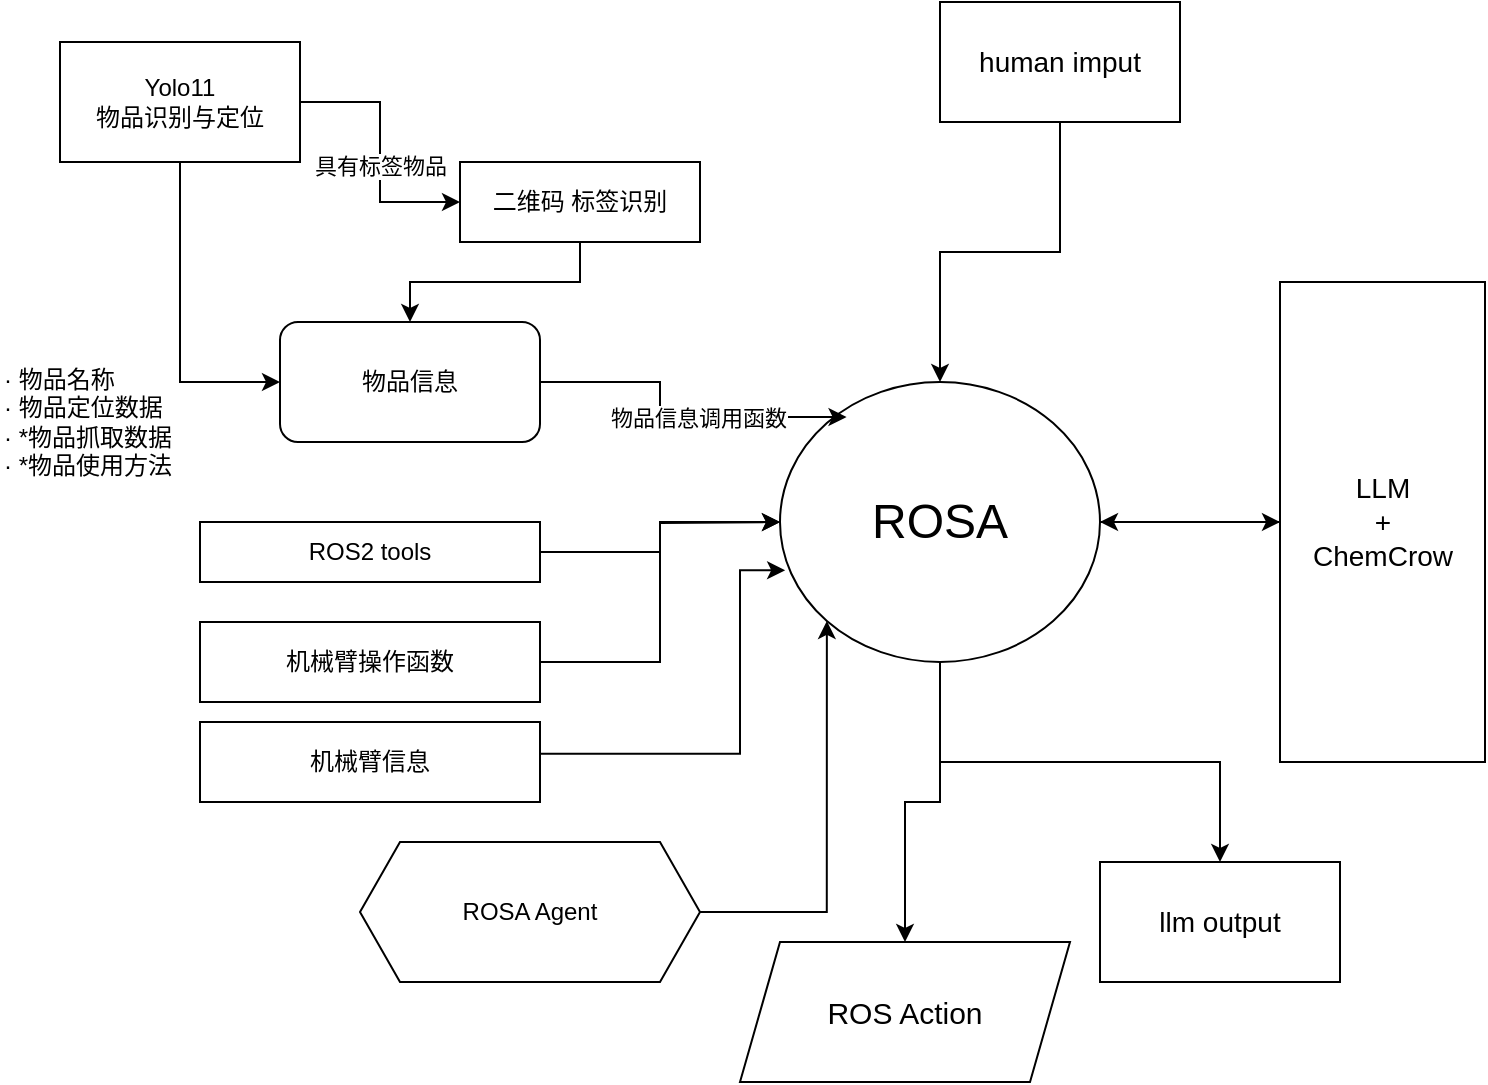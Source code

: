 <mxfile version="24.8.6">
  <diagram id="kgpKYQtTHZ0yAKxKKP6v" name="Page-1">
    <mxGraphModel dx="1221" dy="759" grid="1" gridSize="10" guides="1" tooltips="1" connect="1" arrows="1" fold="1" page="1" pageScale="1" pageWidth="850" pageHeight="1100" math="0" shadow="0">
      <root>
        <mxCell id="0" />
        <mxCell id="1" parent="0" />
        <mxCell id="T7KqqAWFQcqHIaZQAKyY-26" style="edgeStyle=orthogonalEdgeStyle;rounded=0;orthogonalLoop=1;jettySize=auto;html=1;" edge="1" parent="1" source="T7KqqAWFQcqHIaZQAKyY-3" target="T7KqqAWFQcqHIaZQAKyY-27">
          <mxGeometry relative="1" as="geometry">
            <mxPoint x="485" y="480" as="targetPoint" />
          </mxGeometry>
        </mxCell>
        <mxCell id="T7KqqAWFQcqHIaZQAKyY-37" value="" style="edgeStyle=orthogonalEdgeStyle;rounded=0;orthogonalLoop=1;jettySize=auto;html=1;" edge="1" parent="1" source="T7KqqAWFQcqHIaZQAKyY-3" target="T7KqqAWFQcqHIaZQAKyY-36">
          <mxGeometry relative="1" as="geometry" />
        </mxCell>
        <mxCell id="T7KqqAWFQcqHIaZQAKyY-39" style="edgeStyle=orthogonalEdgeStyle;rounded=0;orthogonalLoop=1;jettySize=auto;html=1;" edge="1" parent="1" source="T7KqqAWFQcqHIaZQAKyY-3" target="T7KqqAWFQcqHIaZQAKyY-40">
          <mxGeometry relative="1" as="geometry">
            <mxPoint x="540" y="400" as="targetPoint" />
          </mxGeometry>
        </mxCell>
        <mxCell id="T7KqqAWFQcqHIaZQAKyY-3" value="&lt;font style=&quot;font-size: 24px;&quot;&gt;ROSA&lt;/font&gt;" style="ellipse;whiteSpace=wrap;html=1;" vertex="1" parent="1">
          <mxGeometry x="430" y="220" width="160" height="140" as="geometry" />
        </mxCell>
        <mxCell id="T7KqqAWFQcqHIaZQAKyY-4" value="物品信息" style="rounded=1;whiteSpace=wrap;html=1;" vertex="1" parent="1">
          <mxGeometry x="180" y="190" width="130" height="60" as="geometry" />
        </mxCell>
        <mxCell id="T7KqqAWFQcqHIaZQAKyY-8" style="edgeStyle=orthogonalEdgeStyle;rounded=0;orthogonalLoop=1;jettySize=auto;html=1;entryX=0;entryY=0.5;entryDx=0;entryDy=0;" edge="1" parent="1" source="T7KqqAWFQcqHIaZQAKyY-5" target="T7KqqAWFQcqHIaZQAKyY-6">
          <mxGeometry relative="1" as="geometry" />
        </mxCell>
        <mxCell id="T7KqqAWFQcqHIaZQAKyY-9" value="具有标签物品" style="edgeLabel;html=1;align=center;verticalAlign=middle;resizable=0;points=[];" vertex="1" connectable="0" parent="T7KqqAWFQcqHIaZQAKyY-8">
          <mxGeometry x="0.103" relative="1" as="geometry">
            <mxPoint as="offset" />
          </mxGeometry>
        </mxCell>
        <mxCell id="T7KqqAWFQcqHIaZQAKyY-10" style="edgeStyle=orthogonalEdgeStyle;rounded=0;orthogonalLoop=1;jettySize=auto;html=1;entryX=0;entryY=0.5;entryDx=0;entryDy=0;" edge="1" parent="1" source="T7KqqAWFQcqHIaZQAKyY-5" target="T7KqqAWFQcqHIaZQAKyY-4">
          <mxGeometry relative="1" as="geometry">
            <mxPoint x="130" y="210" as="targetPoint" />
          </mxGeometry>
        </mxCell>
        <mxCell id="T7KqqAWFQcqHIaZQAKyY-5" value="Yolo11&lt;br&gt;物品识别与定位" style="rounded=0;whiteSpace=wrap;html=1;" vertex="1" parent="1">
          <mxGeometry x="70" y="50" width="120" height="60" as="geometry" />
        </mxCell>
        <mxCell id="T7KqqAWFQcqHIaZQAKyY-11" style="edgeStyle=orthogonalEdgeStyle;rounded=0;orthogonalLoop=1;jettySize=auto;html=1;entryX=0.5;entryY=0;entryDx=0;entryDy=0;" edge="1" parent="1" source="T7KqqAWFQcqHIaZQAKyY-6" target="T7KqqAWFQcqHIaZQAKyY-4">
          <mxGeometry relative="1" as="geometry" />
        </mxCell>
        <mxCell id="T7KqqAWFQcqHIaZQAKyY-6" value="二维码 标签识别" style="rounded=0;whiteSpace=wrap;html=1;" vertex="1" parent="1">
          <mxGeometry x="270" y="110" width="120" height="40" as="geometry" />
        </mxCell>
        <mxCell id="T7KqqAWFQcqHIaZQAKyY-12" value="&lt;h1 style=&quot;margin-top: 0px;&quot;&gt;&lt;br&gt;&lt;/h1&gt;&lt;div&gt;· 物品名称&lt;/div&gt;&lt;div&gt;· 物品定位数据&lt;/div&gt;&lt;div&gt;· *物品抓取数据&lt;/div&gt;&lt;div&gt;· *物品使用方法&lt;/div&gt;" style="text;html=1;whiteSpace=wrap;overflow=hidden;rounded=0;" vertex="1" parent="1">
          <mxGeometry x="40" y="160" width="150" height="120" as="geometry" />
        </mxCell>
        <mxCell id="T7KqqAWFQcqHIaZQAKyY-13" style="edgeStyle=orthogonalEdgeStyle;rounded=0;orthogonalLoop=1;jettySize=auto;html=1;entryX=0.208;entryY=0.125;entryDx=0;entryDy=0;entryPerimeter=0;" edge="1" parent="1" source="T7KqqAWFQcqHIaZQAKyY-4" target="T7KqqAWFQcqHIaZQAKyY-3">
          <mxGeometry relative="1" as="geometry" />
        </mxCell>
        <mxCell id="T7KqqAWFQcqHIaZQAKyY-21" value="物品信息调用函数" style="edgeLabel;html=1;align=center;verticalAlign=middle;resizable=0;points=[];" vertex="1" connectable="0" parent="T7KqqAWFQcqHIaZQAKyY-13">
          <mxGeometry x="0.128" relative="1" as="geometry">
            <mxPoint as="offset" />
          </mxGeometry>
        </mxCell>
        <mxCell id="T7KqqAWFQcqHIaZQAKyY-24" style="edgeStyle=orthogonalEdgeStyle;rounded=0;orthogonalLoop=1;jettySize=auto;html=1;entryX=0;entryY=0.5;entryDx=0;entryDy=0;" edge="1" parent="1" source="T7KqqAWFQcqHIaZQAKyY-16" target="T7KqqAWFQcqHIaZQAKyY-3">
          <mxGeometry relative="1" as="geometry" />
        </mxCell>
        <mxCell id="T7KqqAWFQcqHIaZQAKyY-16" value="机械臂操作函数" style="rounded=0;whiteSpace=wrap;html=1;" vertex="1" parent="1">
          <mxGeometry x="140" y="340" width="170" height="40" as="geometry" />
        </mxCell>
        <mxCell id="T7KqqAWFQcqHIaZQAKyY-25" style="edgeStyle=orthogonalEdgeStyle;rounded=0;orthogonalLoop=1;jettySize=auto;html=1;entryX=0;entryY=1;entryDx=0;entryDy=0;" edge="1" parent="1">
          <mxGeometry relative="1" as="geometry">
            <mxPoint x="300" y="405.86" as="sourcePoint" />
            <mxPoint x="432.574" y="314.144" as="targetPoint" />
            <Array as="points">
              <mxPoint x="410" y="405.86" />
              <mxPoint x="410" y="313.86" />
            </Array>
          </mxGeometry>
        </mxCell>
        <mxCell id="T7KqqAWFQcqHIaZQAKyY-18" value="机械臂信息" style="rounded=0;whiteSpace=wrap;html=1;" vertex="1" parent="1">
          <mxGeometry x="140" y="390" width="170" height="40" as="geometry" />
        </mxCell>
        <mxCell id="T7KqqAWFQcqHIaZQAKyY-27" value="&lt;font style=&quot;font-size: 15px;&quot;&gt;ROS Action&lt;/font&gt;" style="shape=parallelogram;perimeter=parallelogramPerimeter;whiteSpace=wrap;html=1;fixedSize=1;" vertex="1" parent="1">
          <mxGeometry x="410" y="500" width="165" height="70" as="geometry" />
        </mxCell>
        <mxCell id="T7KqqAWFQcqHIaZQAKyY-33" style="edgeStyle=orthogonalEdgeStyle;rounded=0;orthogonalLoop=1;jettySize=auto;html=1;entryX=0;entryY=1;entryDx=0;entryDy=0;" edge="1" parent="1" source="T7KqqAWFQcqHIaZQAKyY-32" target="T7KqqAWFQcqHIaZQAKyY-3">
          <mxGeometry relative="1" as="geometry" />
        </mxCell>
        <mxCell id="T7KqqAWFQcqHIaZQAKyY-32" value="ROSA Agent" style="shape=hexagon;perimeter=hexagonPerimeter2;whiteSpace=wrap;html=1;fixedSize=1;" vertex="1" parent="1">
          <mxGeometry x="220" y="450" width="170" height="70" as="geometry" />
        </mxCell>
        <mxCell id="T7KqqAWFQcqHIaZQAKyY-35" style="edgeStyle=orthogonalEdgeStyle;rounded=0;orthogonalLoop=1;jettySize=auto;html=1;" edge="1" parent="1" source="T7KqqAWFQcqHIaZQAKyY-34" target="T7KqqAWFQcqHIaZQAKyY-3">
          <mxGeometry relative="1" as="geometry" />
        </mxCell>
        <mxCell id="T7KqqAWFQcqHIaZQAKyY-34" value="&lt;font style=&quot;font-size: 14px;&quot;&gt;human imput&lt;/font&gt;" style="rounded=0;whiteSpace=wrap;html=1;" vertex="1" parent="1">
          <mxGeometry x="510" y="30" width="120" height="60" as="geometry" />
        </mxCell>
        <mxCell id="T7KqqAWFQcqHIaZQAKyY-46" style="edgeStyle=orthogonalEdgeStyle;rounded=0;orthogonalLoop=1;jettySize=auto;html=1;" edge="1" parent="1" source="T7KqqAWFQcqHIaZQAKyY-36">
          <mxGeometry relative="1" as="geometry">
            <mxPoint x="590" y="290" as="targetPoint" />
          </mxGeometry>
        </mxCell>
        <mxCell id="T7KqqAWFQcqHIaZQAKyY-36" value="&lt;font style=&quot;font-size: 14px;&quot;&gt;LLM&lt;/font&gt;&lt;div style=&quot;font-size: 14px;&quot;&gt;&lt;font style=&quot;font-size: 14px;&quot;&gt;+&lt;/font&gt;&lt;div style=&quot;&quot;&gt;&lt;span style=&quot;background-color: initial;&quot;&gt;&lt;font style=&quot;font-size: 14px;&quot;&gt;ChemCrow&lt;/font&gt;&lt;/span&gt;&lt;/div&gt;&lt;/div&gt;" style="whiteSpace=wrap;html=1;" vertex="1" parent="1">
          <mxGeometry x="680" y="170" width="102.5" height="240" as="geometry" />
        </mxCell>
        <mxCell id="T7KqqAWFQcqHIaZQAKyY-40" value="&lt;font style=&quot;font-size: 14px;&quot;&gt;llm output&lt;/font&gt;" style="rounded=0;whiteSpace=wrap;html=1;" vertex="1" parent="1">
          <mxGeometry x="590" y="460" width="120" height="60" as="geometry" />
        </mxCell>
        <mxCell id="T7KqqAWFQcqHIaZQAKyY-43" style="edgeStyle=orthogonalEdgeStyle;rounded=0;orthogonalLoop=1;jettySize=auto;html=1;" edge="1" parent="1" source="T7KqqAWFQcqHIaZQAKyY-41">
          <mxGeometry relative="1" as="geometry">
            <mxPoint x="430" y="290" as="targetPoint" />
          </mxGeometry>
        </mxCell>
        <mxCell id="T7KqqAWFQcqHIaZQAKyY-41" value="ROS2 tools" style="rounded=0;whiteSpace=wrap;html=1;" vertex="1" parent="1">
          <mxGeometry x="140" y="290" width="170" height="30" as="geometry" />
        </mxCell>
        <mxCell id="T7KqqAWFQcqHIaZQAKyY-44" style="edgeStyle=orthogonalEdgeStyle;rounded=0;orthogonalLoop=1;jettySize=auto;html=1;exitX=0.5;exitY=1;exitDx=0;exitDy=0;" edge="1" parent="1" source="T7KqqAWFQcqHIaZQAKyY-41" target="T7KqqAWFQcqHIaZQAKyY-41">
          <mxGeometry relative="1" as="geometry" />
        </mxCell>
      </root>
    </mxGraphModel>
  </diagram>
</mxfile>
